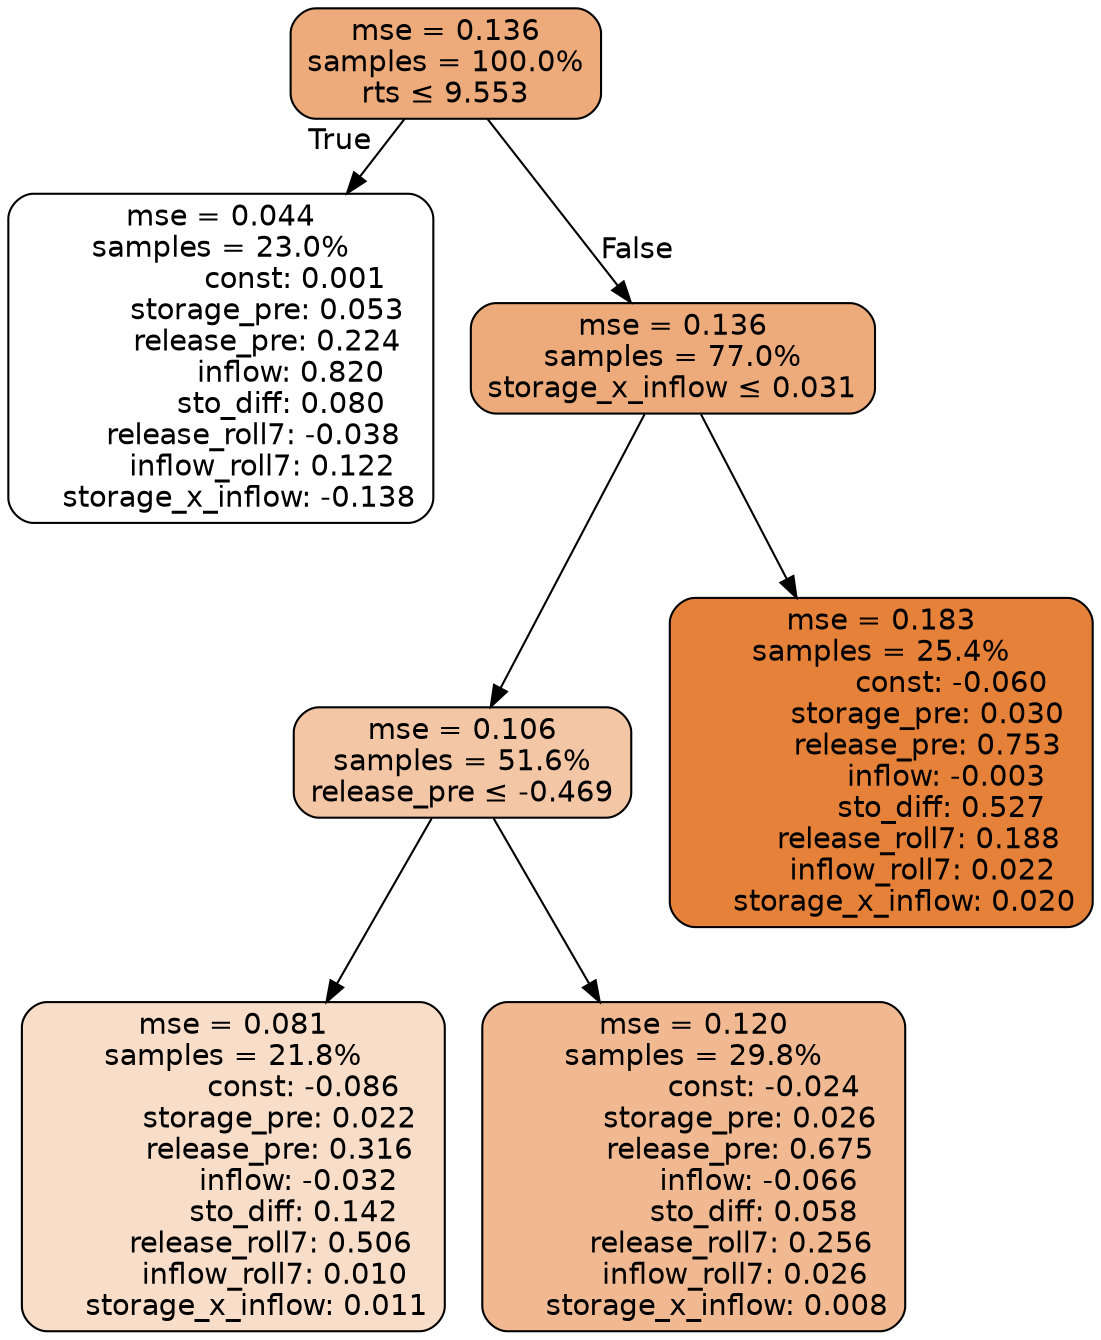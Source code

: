 digraph tree {
bgcolor="transparent"
node [shape=rectangle, style="filled, rounded", color="black", fontname=helvetica] ;
edge [fontname=helvetica] ;
	"0" [label="mse = 0.136
samples = 100.0%
rts &le; 9.553", fillcolor="#edab7b"]
	"1" [label="mse = 0.044
samples = 23.0%
                const: 0.001
          storage_pre: 0.053
          release_pre: 0.224
               inflow: 0.820
             sto_diff: 0.080
       release_roll7: -0.038
         inflow_roll7: 0.122
    storage_x_inflow: -0.138", fillcolor="#ffffff"]
	"2" [label="mse = 0.136
samples = 77.0%
storage_x_inflow &le; 0.031", fillcolor="#edab7c"]
	"3" [label="mse = 0.106
samples = 51.6%
release_pre &le; -0.469", fillcolor="#f3c6a6"]
	"4" [label="mse = 0.081
samples = 21.8%
               const: -0.086
          storage_pre: 0.022
          release_pre: 0.316
              inflow: -0.032
             sto_diff: 0.142
        release_roll7: 0.506
         inflow_roll7: 0.010
     storage_x_inflow: 0.011", fillcolor="#f8ddc9"]
	"5" [label="mse = 0.120
samples = 29.8%
               const: -0.024
          storage_pre: 0.026
          release_pre: 0.675
              inflow: -0.066
             sto_diff: 0.058
        release_roll7: 0.256
         inflow_roll7: 0.026
     storage_x_inflow: 0.008", fillcolor="#f0b991"]
	"6" [label="mse = 0.183
samples = 25.4%
               const: -0.060
          storage_pre: 0.030
          release_pre: 0.753
              inflow: -0.003
             sto_diff: 0.527
        release_roll7: 0.188
         inflow_roll7: 0.022
     storage_x_inflow: 0.020", fillcolor="#e58139"]

	"0" -> "1" [labeldistance=2.5, labelangle=45, headlabel="True"]
	"0" -> "2" [labeldistance=2.5, labelangle=-45, headlabel="False"]
	"2" -> "3"
	"3" -> "4"
	"3" -> "5"
	"2" -> "6"
}